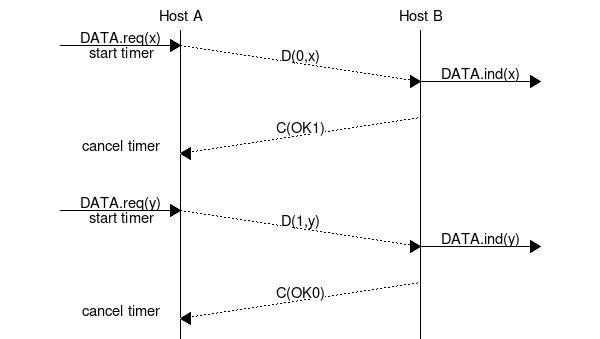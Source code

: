 msc {
        a [label="", linecolour=white],
        b [label="Host A", linecolour=black],
        z [label="", linecolour=white],
        c [label="Host B", linecolour=black],
        d [label="", linecolour=white];
        a=>b [ label = "DATA.req(x)\nstart timer" ] ,
        b>>c [ label = "D(0,x)", arcskip="1"];
        c=>d [ label = "DATA.ind(x)" ];
        c>>b [label= "C(OK1)", arcskip="1"];
        b->a [linecolour=white, label="cancel timer"];
        |||;
        a=>b [ label = "DATA.req(y)\nstart timer" ] ,
        b>>c [ label = "D(1,y)", arcskip="1"];
        c=>d [ label = "DATA.ind(y)" ];
        c>>b [label= "C(OK0)", arcskip="1"]; 
        b->a [linecolour=white, label="cancel timer"];

}